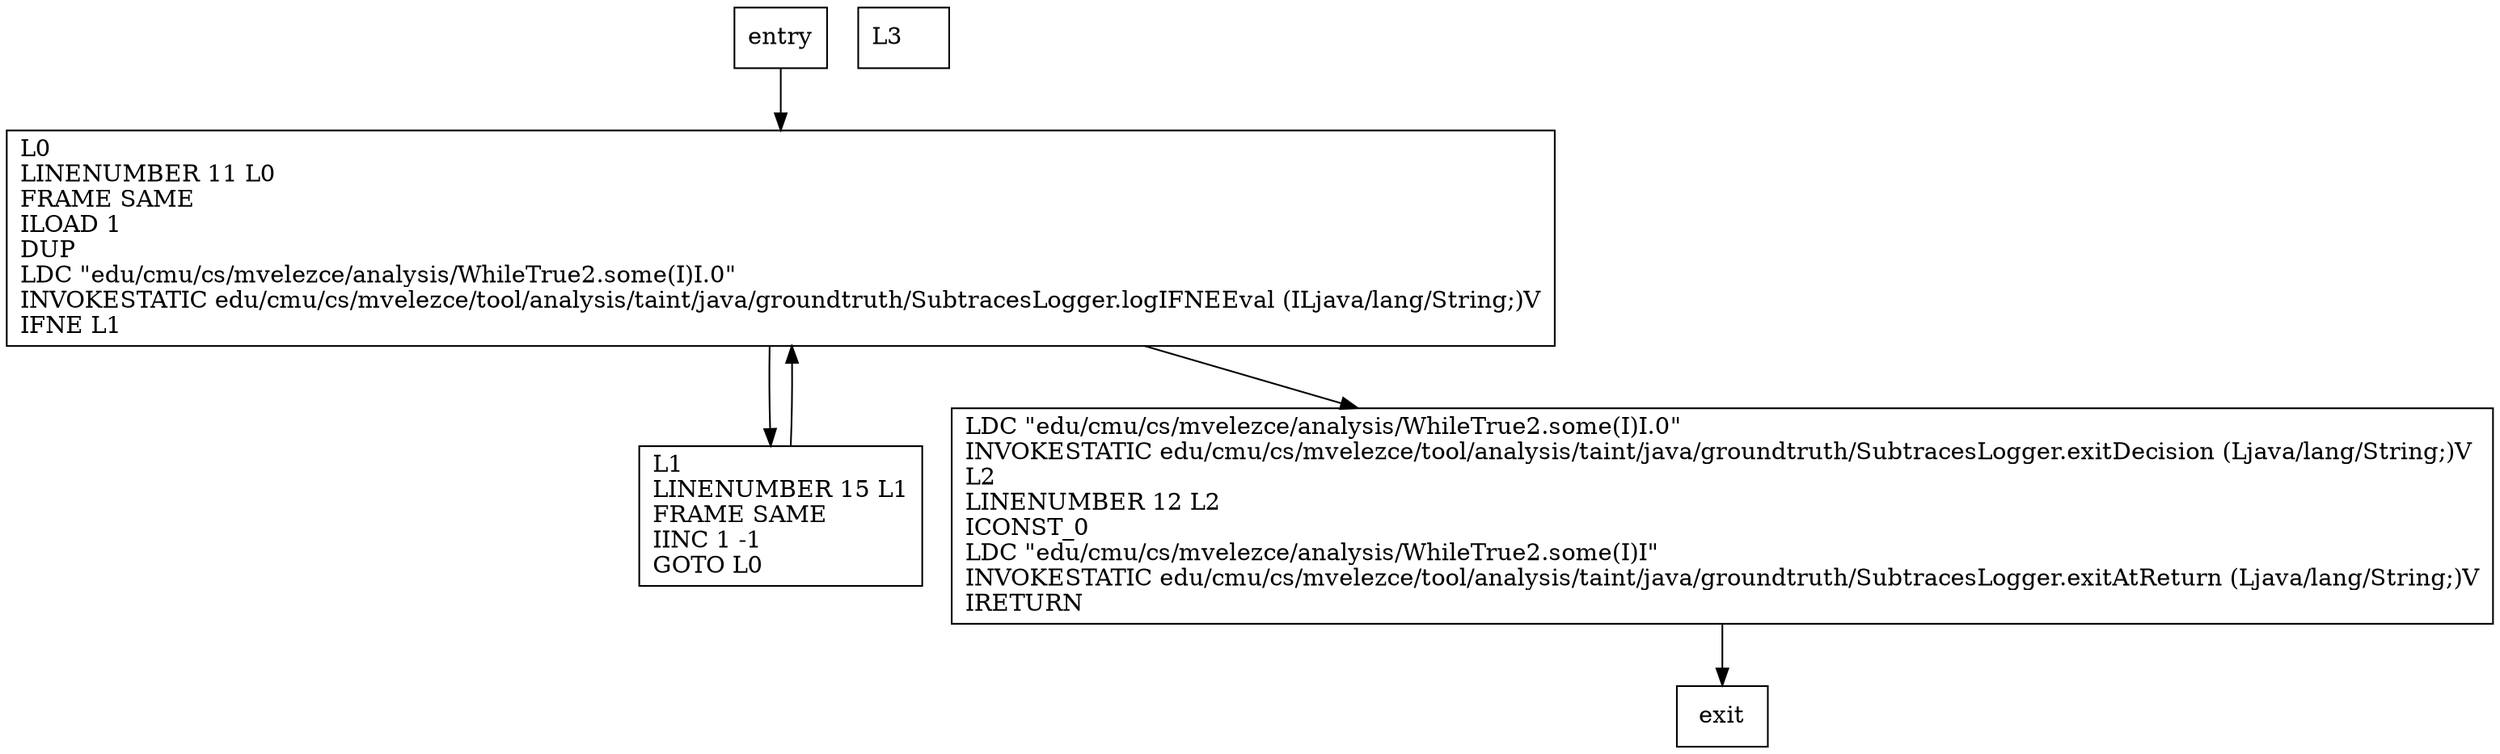 digraph some {
node [shape=record];
1190951405 [label="LDC \"edu/cmu/cs/mvelezce/analysis/WhileTrue2.some(I)I.0\"\lINVOKESTATIC edu/cmu/cs/mvelezce/tool/analysis/taint/java/groundtruth/SubtracesLogger.exitDecision (Ljava/lang/String;)V\lL2\lLINENUMBER 12 L2\lICONST_0\lLDC \"edu/cmu/cs/mvelezce/analysis/WhileTrue2.some(I)I\"\lINVOKESTATIC edu/cmu/cs/mvelezce/tool/analysis/taint/java/groundtruth/SubtracesLogger.exitAtReturn (Ljava/lang/String;)V\lIRETURN\l"];
360304421 [label="L3\l"];
1047638436 [label="L1\lLINENUMBER 15 L1\lFRAME SAME\lIINC 1 -1\lGOTO L0\l"];
2020820394 [label="L0\lLINENUMBER 11 L0\lFRAME SAME\lILOAD 1\lDUP\lLDC \"edu/cmu/cs/mvelezce/analysis/WhileTrue2.some(I)I.0\"\lINVOKESTATIC edu/cmu/cs/mvelezce/tool/analysis/taint/java/groundtruth/SubtracesLogger.logIFNEEval (ILjava/lang/String;)V\lIFNE L1\l"];
entry;
exit;
entry -> 2020820394;
1190951405 -> exit;
1047638436 -> 2020820394;
2020820394 -> 1190951405;
2020820394 -> 1047638436;
}

